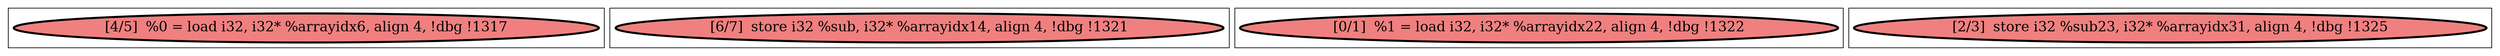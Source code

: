 
digraph G {





subgraph cluster3 {


node35 [penwidth=3.0,fontsize=20,fillcolor=lightcoral,label="[4/5]  %0 = load i32, i32* %arrayidx6, align 4, !dbg !1317",shape=ellipse,style=filled ]



}

subgraph cluster2 {


node34 [penwidth=3.0,fontsize=20,fillcolor=lightcoral,label="[6/7]  store i32 %sub, i32* %arrayidx14, align 4, !dbg !1321",shape=ellipse,style=filled ]



}

subgraph cluster0 {


node32 [penwidth=3.0,fontsize=20,fillcolor=lightcoral,label="[0/1]  %1 = load i32, i32* %arrayidx22, align 4, !dbg !1322",shape=ellipse,style=filled ]



}

subgraph cluster1 {


node33 [penwidth=3.0,fontsize=20,fillcolor=lightcoral,label="[2/3]  store i32 %sub23, i32* %arrayidx31, align 4, !dbg !1325",shape=ellipse,style=filled ]



}

}
